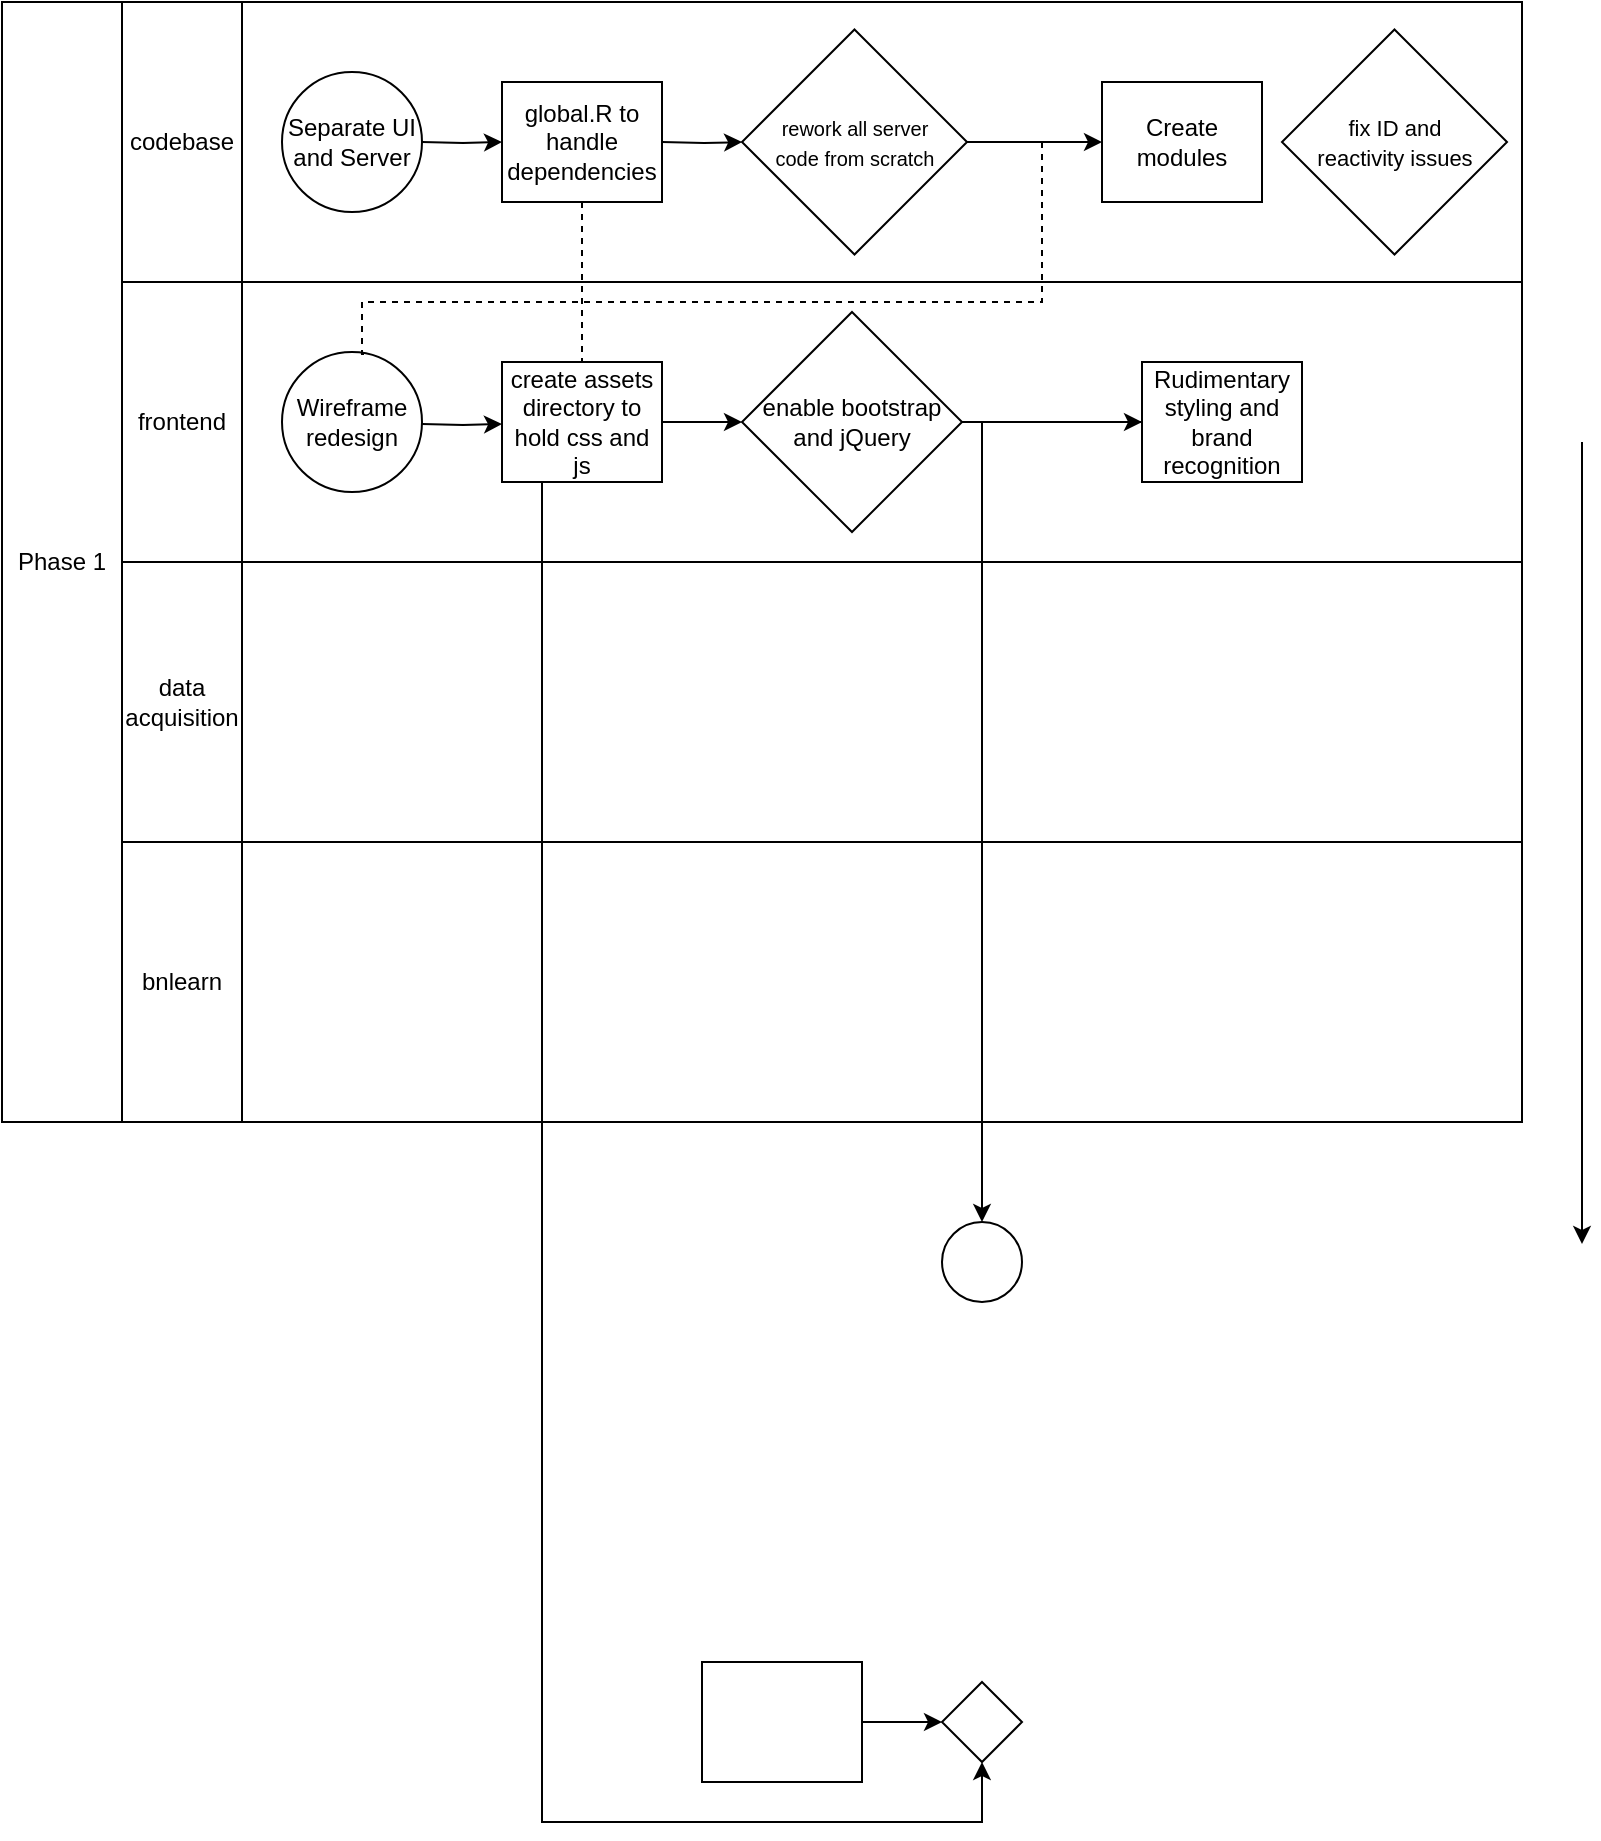 <mxfile version="22.1.0" type="device">
  <diagram id="prtHgNgQTEPvFCAcTncT" name="Page-1">
    <mxGraphModel dx="989" dy="545" grid="1" gridSize="10" guides="1" tooltips="1" connect="1" arrows="1" fold="1" page="1" pageScale="1" pageWidth="827" pageHeight="1169" math="0" shadow="0">
      <root>
        <mxCell id="0" />
        <mxCell id="1" parent="0" />
        <mxCell id="g5BQ-7TG08-U1kmgMJ_o-2" value="" style="rounded=0;whiteSpace=wrap;html=1;" vertex="1" parent="1">
          <mxGeometry x="40" y="40" width="760" height="420" as="geometry" />
        </mxCell>
        <mxCell id="g5BQ-7TG08-U1kmgMJ_o-3" value="Phase 1" style="rounded=0;whiteSpace=wrap;html=1;" vertex="1" parent="1">
          <mxGeometry x="40" y="40" width="60" height="560" as="geometry" />
        </mxCell>
        <mxCell id="g5BQ-7TG08-U1kmgMJ_o-4" value="" style="rounded=0;whiteSpace=wrap;html=1;" vertex="1" parent="1">
          <mxGeometry x="100" y="40" width="700" height="140" as="geometry" />
        </mxCell>
        <mxCell id="g5BQ-7TG08-U1kmgMJ_o-5" value="" style="rounded=0;whiteSpace=wrap;html=1;" vertex="1" parent="1">
          <mxGeometry x="100" y="180" width="700" height="140" as="geometry" />
        </mxCell>
        <mxCell id="g5BQ-7TG08-U1kmgMJ_o-6" value="" style="rounded=0;whiteSpace=wrap;html=1;" vertex="1" parent="1">
          <mxGeometry x="100" y="320" width="700" height="140" as="geometry" />
        </mxCell>
        <mxCell id="g5BQ-7TG08-U1kmgMJ_o-8" value="codebase" style="rounded=0;whiteSpace=wrap;html=1;" vertex="1" parent="1">
          <mxGeometry x="100" y="40" width="60" height="140" as="geometry" />
        </mxCell>
        <mxCell id="g5BQ-7TG08-U1kmgMJ_o-9" value="frontend" style="rounded=0;whiteSpace=wrap;html=1;" vertex="1" parent="1">
          <mxGeometry x="100" y="180" width="60" height="140" as="geometry" />
        </mxCell>
        <mxCell id="g5BQ-7TG08-U1kmgMJ_o-10" value="data acquisition" style="rounded=0;whiteSpace=wrap;html=1;" vertex="1" parent="1">
          <mxGeometry x="100" y="320" width="60" height="140" as="geometry" />
        </mxCell>
        <mxCell id="g5BQ-7TG08-U1kmgMJ_o-11" value="" style="rounded=0;whiteSpace=wrap;html=1;" vertex="1" parent="1">
          <mxGeometry x="100" y="460" width="700" height="140" as="geometry" />
        </mxCell>
        <mxCell id="g5BQ-7TG08-U1kmgMJ_o-12" value="bnlearn" style="rounded=0;whiteSpace=wrap;html=1;" vertex="1" parent="1">
          <mxGeometry x="100" y="460" width="60" height="140" as="geometry" />
        </mxCell>
        <mxCell id="g5BQ-7TG08-U1kmgMJ_o-13" value="" style="edgeStyle=orthogonalEdgeStyle;rounded=0;orthogonalLoop=1;jettySize=auto;html=1;dashed=1;endArrow=none;endFill=0;" edge="1" parent="1" source="g5BQ-7TG08-U1kmgMJ_o-18" target="g5BQ-7TG08-U1kmgMJ_o-23">
          <mxGeometry relative="1" as="geometry" />
        </mxCell>
        <mxCell id="g5BQ-7TG08-U1kmgMJ_o-14" style="edgeStyle=orthogonalEdgeStyle;rounded=0;orthogonalLoop=1;jettySize=auto;html=1;endArrow=classic;endFill=1;" edge="1" parent="1" source="g5BQ-7TG08-U1kmgMJ_o-24" target="g5BQ-7TG08-U1kmgMJ_o-20">
          <mxGeometry relative="1" as="geometry" />
        </mxCell>
        <mxCell id="g5BQ-7TG08-U1kmgMJ_o-16" style="edgeStyle=orthogonalEdgeStyle;rounded=0;orthogonalLoop=1;jettySize=auto;html=1;endArrow=classic;endFill=1;" edge="1" parent="1" source="g5BQ-7TG08-U1kmgMJ_o-23" target="g5BQ-7TG08-U1kmgMJ_o-27">
          <mxGeometry relative="1" as="geometry">
            <Array as="points">
              <mxPoint x="310" y="950" />
              <mxPoint x="530" y="950" />
            </Array>
          </mxGeometry>
        </mxCell>
        <mxCell id="g5BQ-7TG08-U1kmgMJ_o-17" value="Separate UI and Server" style="ellipse;whiteSpace=wrap;html=1;" vertex="1" parent="1">
          <mxGeometry x="180" y="75" width="70" height="70" as="geometry" />
        </mxCell>
        <mxCell id="g5BQ-7TG08-U1kmgMJ_o-18" value="global.R to handle dependencies" style="rounded=0;whiteSpace=wrap;html=1;fontFamily=Helvetica;fontSize=12;fontColor=#000000;align=center;" vertex="1" parent="1">
          <mxGeometry x="290" y="80" width="80" height="60" as="geometry" />
        </mxCell>
        <mxCell id="g5BQ-7TG08-U1kmgMJ_o-19" value="" style="edgeStyle=orthogonalEdgeStyle;rounded=0;orthogonalLoop=1;jettySize=auto;html=1;endArrow=classic;endFill=1;" edge="1" parent="1" source="g5BQ-7TG08-U1kmgMJ_o-20" target="g5BQ-7TG08-U1kmgMJ_o-21">
          <mxGeometry relative="1" as="geometry" />
        </mxCell>
        <mxCell id="g5BQ-7TG08-U1kmgMJ_o-20" value="Rudimentary styling and brand recognition" style="rounded=0;whiteSpace=wrap;html=1;fontFamily=Helvetica;fontSize=12;fontColor=#000000;align=center;" vertex="1" parent="1">
          <mxGeometry x="610" y="220" width="80" height="60" as="geometry" />
        </mxCell>
        <mxCell id="g5BQ-7TG08-U1kmgMJ_o-21" value="" style="ellipse;whiteSpace=wrap;html=1;" vertex="1" parent="1">
          <mxGeometry x="510" y="650" width="40" height="40" as="geometry" />
        </mxCell>
        <mxCell id="g5BQ-7TG08-U1kmgMJ_o-22" value="" style="edgeStyle=orthogonalEdgeStyle;rounded=0;orthogonalLoop=1;jettySize=auto;html=1;endArrow=classic;endFill=1;" edge="1" parent="1" source="g5BQ-7TG08-U1kmgMJ_o-23" target="g5BQ-7TG08-U1kmgMJ_o-24">
          <mxGeometry relative="1" as="geometry" />
        </mxCell>
        <mxCell id="g5BQ-7TG08-U1kmgMJ_o-23" value="create assets directory to hold css and js" style="rounded=0;whiteSpace=wrap;html=1;fontFamily=Helvetica;fontSize=12;fontColor=#000000;align=center;" vertex="1" parent="1">
          <mxGeometry x="290" y="220" width="80" height="60" as="geometry" />
        </mxCell>
        <mxCell id="g5BQ-7TG08-U1kmgMJ_o-24" value="enable bootstrap and jQuery" style="rhombus;whiteSpace=wrap;html=1;fontFamily=Helvetica;fontSize=12;fontColor=#000000;align=center;" vertex="1" parent="1">
          <mxGeometry x="410" y="195" width="110" height="110" as="geometry" />
        </mxCell>
        <mxCell id="g5BQ-7TG08-U1kmgMJ_o-25" value="" style="edgeStyle=orthogonalEdgeStyle;rounded=0;orthogonalLoop=1;jettySize=auto;html=1;endArrow=classic;endFill=1;" edge="1" parent="1" source="g5BQ-7TG08-U1kmgMJ_o-26" target="g5BQ-7TG08-U1kmgMJ_o-27">
          <mxGeometry relative="1" as="geometry" />
        </mxCell>
        <mxCell id="g5BQ-7TG08-U1kmgMJ_o-26" value="" style="rounded=0;whiteSpace=wrap;html=1;fontFamily=Helvetica;fontSize=12;fontColor=#000000;align=center;" vertex="1" parent="1">
          <mxGeometry x="390" y="870" width="80" height="60" as="geometry" />
        </mxCell>
        <mxCell id="g5BQ-7TG08-U1kmgMJ_o-27" value="" style="rhombus;whiteSpace=wrap;html=1;fontFamily=Helvetica;fontSize=12;fontColor=#000000;align=center;" vertex="1" parent="1">
          <mxGeometry x="510" y="880" width="40" height="40" as="geometry" />
        </mxCell>
        <mxCell id="g5BQ-7TG08-U1kmgMJ_o-28" value="" style="edgeStyle=orthogonalEdgeStyle;rounded=0;orthogonalLoop=1;jettySize=auto;html=1;endArrow=classic;endFill=1;" edge="1" parent="1">
          <mxGeometry relative="1" as="geometry">
            <mxPoint x="250" y="110" as="sourcePoint" />
            <mxPoint x="290" y="110" as="targetPoint" />
          </mxGeometry>
        </mxCell>
        <mxCell id="g5BQ-7TG08-U1kmgMJ_o-30" value="Wireframe redesign" style="ellipse;whiteSpace=wrap;html=1;" vertex="1" parent="1">
          <mxGeometry x="180" y="215" width="70" height="70" as="geometry" />
        </mxCell>
        <mxCell id="g5BQ-7TG08-U1kmgMJ_o-31" value="" style="edgeStyle=orthogonalEdgeStyle;rounded=0;orthogonalLoop=1;jettySize=auto;html=1;endArrow=classic;endFill=1;" edge="1" parent="1">
          <mxGeometry relative="1" as="geometry">
            <mxPoint x="250" y="251" as="sourcePoint" />
            <mxPoint x="290" y="251" as="targetPoint" />
          </mxGeometry>
        </mxCell>
        <mxCell id="g5BQ-7TG08-U1kmgMJ_o-32" value="" style="edgeStyle=orthogonalEdgeStyle;rounded=0;orthogonalLoop=1;jettySize=auto;html=1;endArrow=classic;endFill=1;" edge="1" parent="1" target="g5BQ-7TG08-U1kmgMJ_o-33">
          <mxGeometry relative="1" as="geometry">
            <mxPoint x="370" y="110" as="sourcePoint" />
          </mxGeometry>
        </mxCell>
        <mxCell id="g5BQ-7TG08-U1kmgMJ_o-33" value="&lt;font style=&quot;font-size: 10px;&quot;&gt;rework all server &lt;br&gt;code from scratch&lt;/font&gt;" style="rhombus;whiteSpace=wrap;html=1;fontFamily=Helvetica;fontSize=12;fontColor=#000000;align=center;" vertex="1" parent="1">
          <mxGeometry x="410" y="53.75" width="112.5" height="112.5" as="geometry" />
        </mxCell>
        <mxCell id="g5BQ-7TG08-U1kmgMJ_o-34" style="edgeStyle=orthogonalEdgeStyle;rounded=0;orthogonalLoop=1;jettySize=auto;html=1;endArrow=classic;endFill=1;" edge="1" parent="1">
          <mxGeometry relative="1" as="geometry">
            <mxPoint x="522.5" y="110" as="sourcePoint" />
            <mxPoint x="590" y="110" as="targetPoint" />
          </mxGeometry>
        </mxCell>
        <mxCell id="g5BQ-7TG08-U1kmgMJ_o-35" value="Create modules" style="rounded=0;whiteSpace=wrap;html=1;fontFamily=Helvetica;fontSize=12;fontColor=#000000;align=center;" vertex="1" parent="1">
          <mxGeometry x="590" y="80" width="80" height="60" as="geometry" />
        </mxCell>
        <mxCell id="g5BQ-7TG08-U1kmgMJ_o-36" value="" style="edgeStyle=orthogonalEdgeStyle;rounded=0;orthogonalLoop=1;jettySize=auto;html=1;dashed=1;endArrow=none;endFill=0;" edge="1" parent="1">
          <mxGeometry relative="1" as="geometry">
            <mxPoint x="560" y="110" as="sourcePoint" />
            <mxPoint x="221" y="216" as="targetPoint" />
            <Array as="points">
              <mxPoint x="560" y="190" />
              <mxPoint x="220" y="190" />
              <mxPoint x="220" y="216" />
            </Array>
          </mxGeometry>
        </mxCell>
        <mxCell id="g5BQ-7TG08-U1kmgMJ_o-40" value="" style="edgeStyle=orthogonalEdgeStyle;rounded=0;orthogonalLoop=1;jettySize=auto;html=1;endArrow=classic;endFill=1;" edge="1" parent="1">
          <mxGeometry relative="1" as="geometry">
            <mxPoint x="830" y="260" as="sourcePoint" />
            <mxPoint x="830" y="661" as="targetPoint" />
          </mxGeometry>
        </mxCell>
        <mxCell id="g5BQ-7TG08-U1kmgMJ_o-43" value="&lt;font style=&quot;font-size: 11px;&quot;&gt;fix ID and &lt;br&gt;reactivity issues&lt;/font&gt;" style="rhombus;whiteSpace=wrap;html=1;fontFamily=Helvetica;fontSize=12;fontColor=#000000;align=center;" vertex="1" parent="1">
          <mxGeometry x="680" y="53.75" width="112.5" height="112.5" as="geometry" />
        </mxCell>
      </root>
    </mxGraphModel>
  </diagram>
</mxfile>
